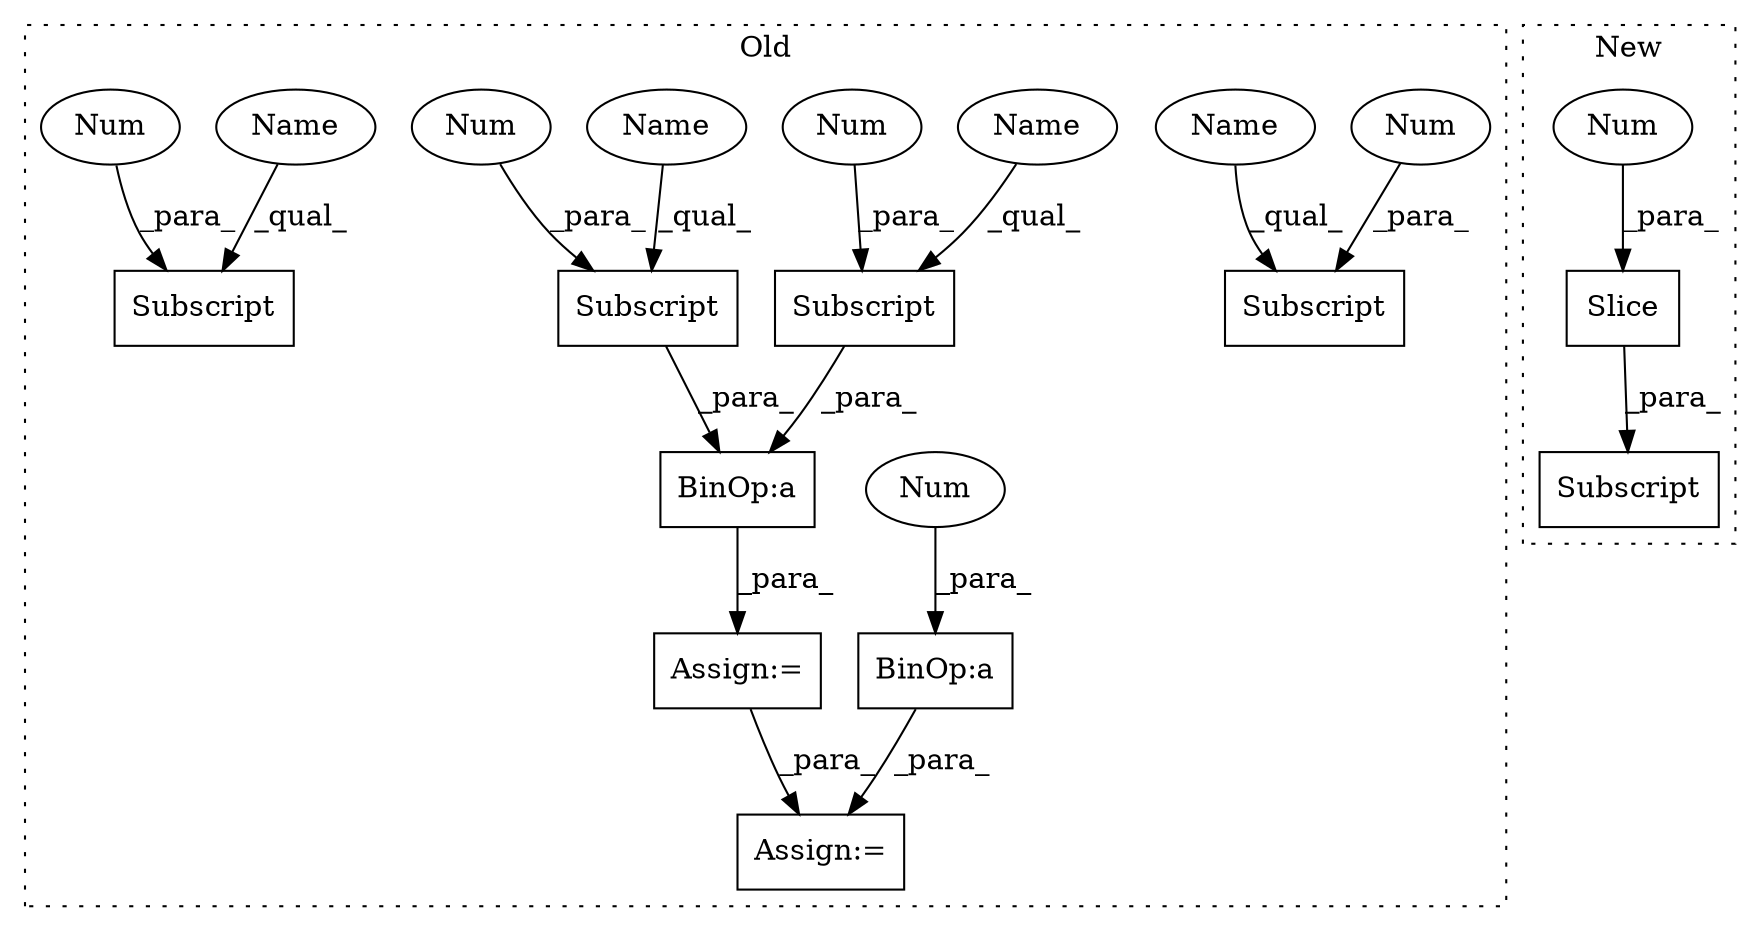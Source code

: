 digraph G {
subgraph cluster0 {
1 [label="Subscript" a="63" s="2983,0" l="9,0" shape="box"];
5 [label="Num" a="76" s="2990" l="1" shape="ellipse"];
6 [label="Subscript" a="63" s="3034,0" l="9,0" shape="box"];
7 [label="Num" a="76" s="3041" l="1" shape="ellipse"];
8 [label="Subscript" a="63" s="3022,0" l="9,0" shape="box"];
9 [label="Num" a="76" s="3029" l="1" shape="ellipse"];
10 [label="Subscript" a="63" s="2995,0" l="9,0" shape="box"];
11 [label="Num" a="76" s="3002" l="1" shape="ellipse"];
12 [label="BinOp:a" a="82" s="3031" l="3" shape="box"];
13 [label="Assign:=" a="68" s="3108" l="3" shape="box"];
14 [label="BinOp:a" a="82" s="3137" l="4" shape="box"];
15 [label="Num" a="76" s="3141" l="1" shape="ellipse"];
16 [label="Assign:=" a="68" s="3019" l="3" shape="box"];
17 [label="Name" a="87" s="3022" l="6" shape="ellipse"];
18 [label="Name" a="87" s="2983" l="6" shape="ellipse"];
19 [label="Name" a="87" s="3034" l="6" shape="ellipse"];
20 [label="Name" a="87" s="2995" l="6" shape="ellipse"];
label = "Old";
style="dotted";
}
subgraph cluster1 {
2 [label="Slice" a="80" s="1892" l="4" shape="box"];
3 [label="Num" a="76" s="1893" l="3" shape="ellipse"];
4 [label="Subscript" a="63" s="1861,0" l="36,0" shape="box"];
label = "New";
style="dotted";
}
2 -> 4 [label="_para_"];
3 -> 2 [label="_para_"];
5 -> 1 [label="_para_"];
6 -> 12 [label="_para_"];
7 -> 6 [label="_para_"];
8 -> 12 [label="_para_"];
9 -> 8 [label="_para_"];
11 -> 10 [label="_para_"];
12 -> 16 [label="_para_"];
14 -> 13 [label="_para_"];
15 -> 14 [label="_para_"];
16 -> 13 [label="_para_"];
17 -> 8 [label="_qual_"];
18 -> 1 [label="_qual_"];
19 -> 6 [label="_qual_"];
20 -> 10 [label="_qual_"];
}